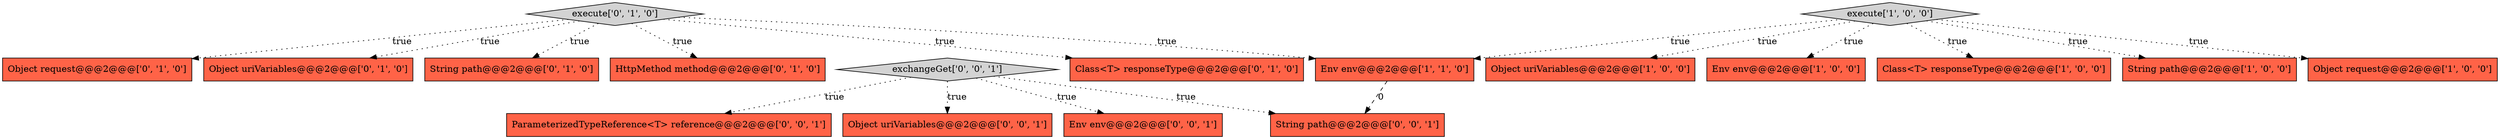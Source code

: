 digraph {
9 [style = filled, label = "Object uriVariables@@@2@@@['0', '1', '0']", fillcolor = tomato, shape = box image = "AAA0AAABBB2BBB"];
11 [style = filled, label = "String path@@@2@@@['0', '1', '0']", fillcolor = tomato, shape = box image = "AAA0AAABBB2BBB"];
15 [style = filled, label = "ParameterizedTypeReference<T> reference@@@2@@@['0', '0', '1']", fillcolor = tomato, shape = box image = "AAA0AAABBB3BBB"];
4 [style = filled, label = "Object uriVariables@@@2@@@['1', '0', '0']", fillcolor = tomato, shape = box image = "AAA0AAABBB1BBB"];
12 [style = filled, label = "Object request@@@2@@@['0', '1', '0']", fillcolor = tomato, shape = box image = "AAA0AAABBB2BBB"];
13 [style = filled, label = "Object uriVariables@@@2@@@['0', '0', '1']", fillcolor = tomato, shape = box image = "AAA0AAABBB3BBB"];
14 [style = filled, label = "Env env@@@2@@@['0', '0', '1']", fillcolor = tomato, shape = box image = "AAA0AAABBB3BBB"];
17 [style = filled, label = "exchangeGet['0', '0', '1']", fillcolor = lightgray, shape = diamond image = "AAA0AAABBB3BBB"];
16 [style = filled, label = "String path@@@2@@@['0', '0', '1']", fillcolor = tomato, shape = box image = "AAA0AAABBB3BBB"];
6 [style = filled, label = "execute['1', '0', '0']", fillcolor = lightgray, shape = diamond image = "AAA0AAABBB1BBB"];
0 [style = filled, label = "Env env@@@2@@@['1', '0', '0']", fillcolor = tomato, shape = box image = "AAA0AAABBB1BBB"];
5 [style = filled, label = "Env env@@@2@@@['1', '1', '0']", fillcolor = tomato, shape = box image = "AAA0AAABBB1BBB"];
8 [style = filled, label = "HttpMethod method@@@2@@@['0', '1', '0']", fillcolor = tomato, shape = box image = "AAA0AAABBB2BBB"];
7 [style = filled, label = "execute['0', '1', '0']", fillcolor = lightgray, shape = diamond image = "AAA0AAABBB2BBB"];
10 [style = filled, label = "Class<T> responseType@@@2@@@['0', '1', '0']", fillcolor = tomato, shape = box image = "AAA0AAABBB2BBB"];
1 [style = filled, label = "Class<T> responseType@@@2@@@['1', '0', '0']", fillcolor = tomato, shape = box image = "AAA0AAABBB1BBB"];
2 [style = filled, label = "String path@@@2@@@['1', '0', '0']", fillcolor = tomato, shape = box image = "AAA0AAABBB1BBB"];
3 [style = filled, label = "Object request@@@2@@@['1', '0', '0']", fillcolor = tomato, shape = box image = "AAA0AAABBB1BBB"];
5->16 [style = dashed, label="0"];
17->14 [style = dotted, label="true"];
6->2 [style = dotted, label="true"];
6->0 [style = dotted, label="true"];
7->10 [style = dotted, label="true"];
17->15 [style = dotted, label="true"];
7->11 [style = dotted, label="true"];
6->3 [style = dotted, label="true"];
6->4 [style = dotted, label="true"];
7->8 [style = dotted, label="true"];
7->12 [style = dotted, label="true"];
7->9 [style = dotted, label="true"];
17->16 [style = dotted, label="true"];
17->13 [style = dotted, label="true"];
6->5 [style = dotted, label="true"];
7->5 [style = dotted, label="true"];
6->1 [style = dotted, label="true"];
}
